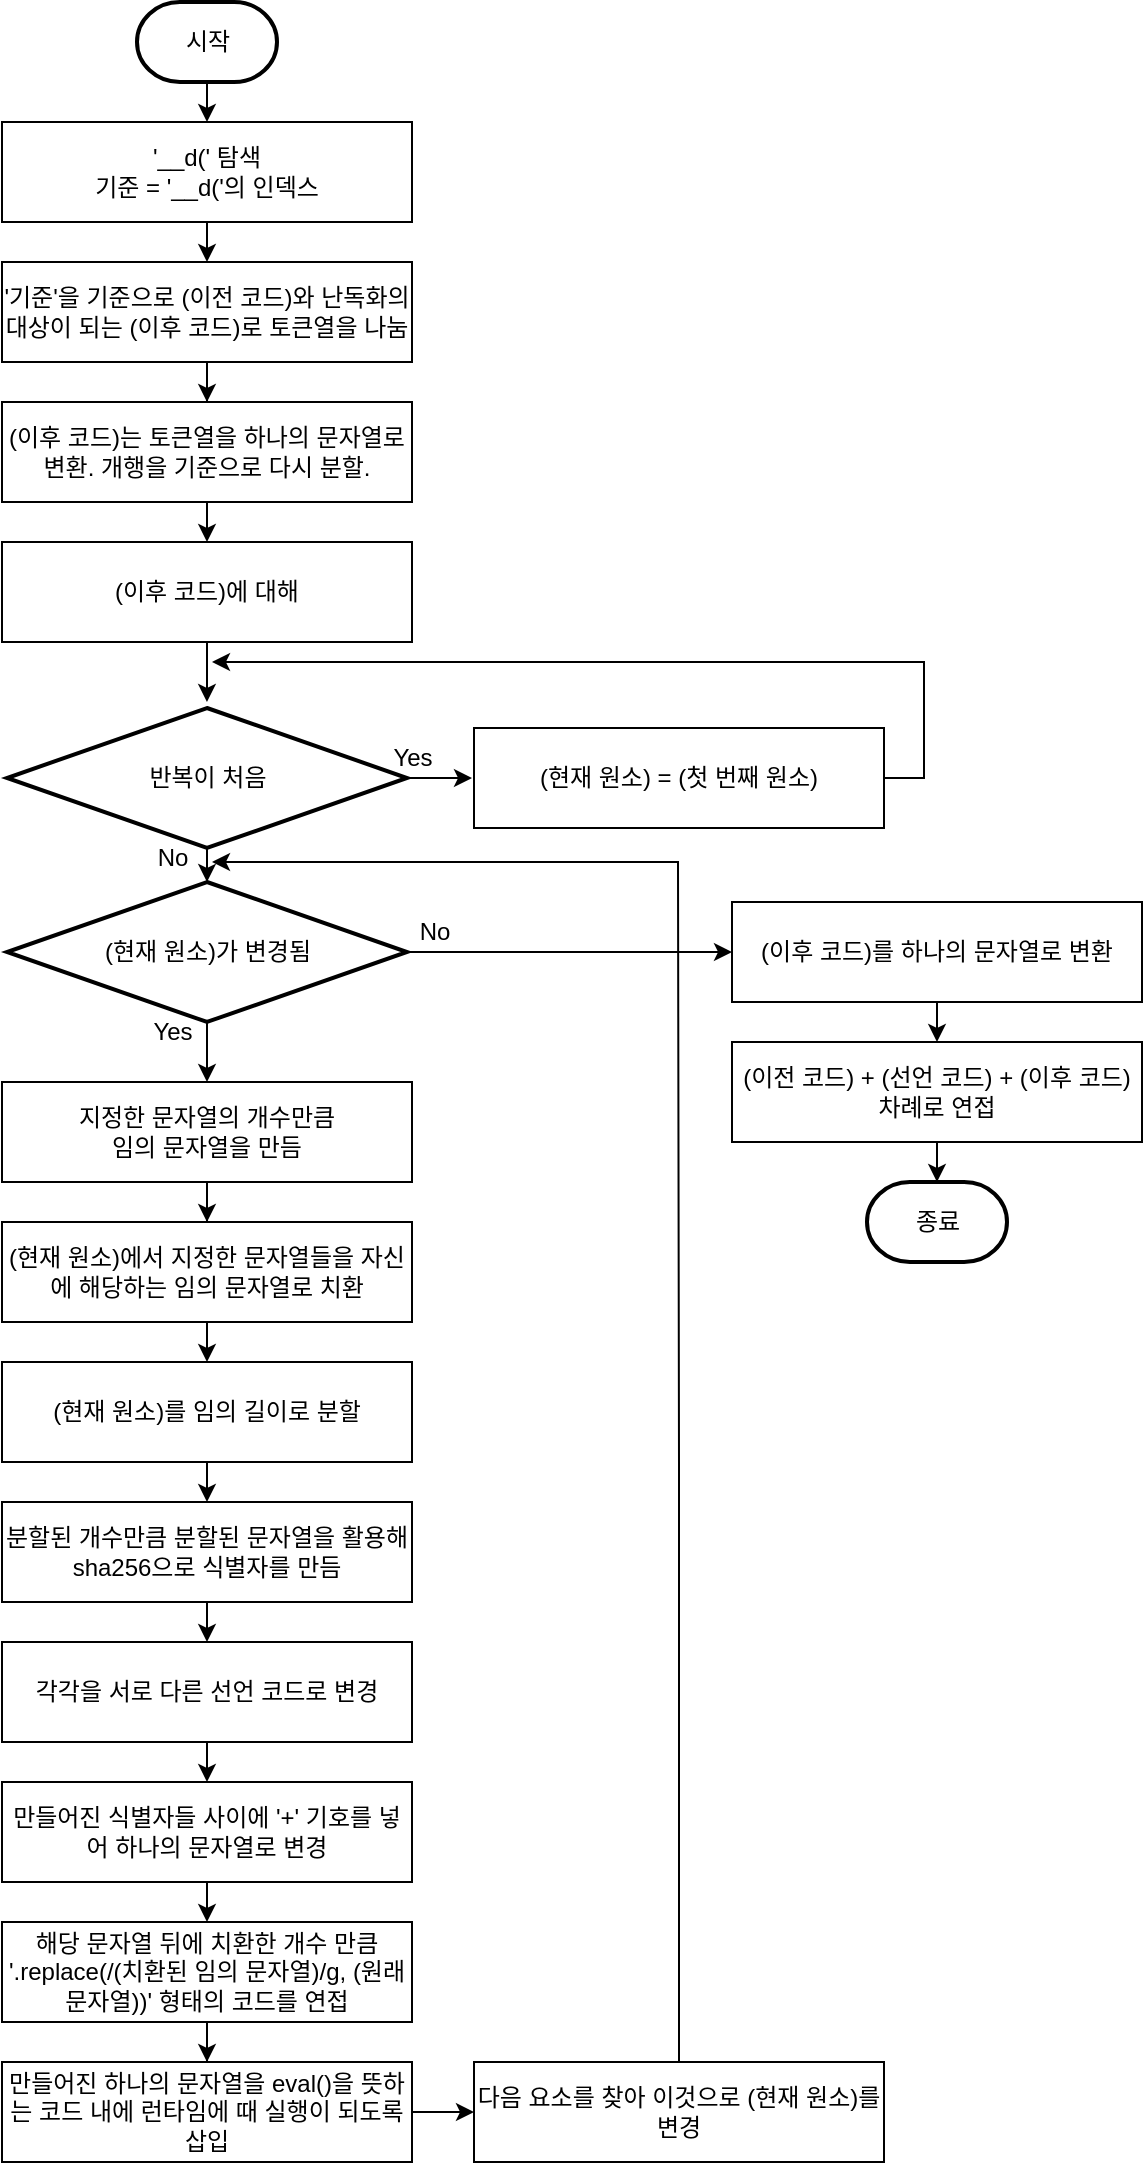 <mxfile version="22.1.11" type="github">
  <diagram id="C5RBs43oDa-KdzZeNtuy" name="Page-1">
    <mxGraphModel dx="1026" dy="681" grid="1" gridSize="10" guides="1" tooltips="1" connect="1" arrows="1" fold="1" page="1" pageScale="1" pageWidth="827" pageHeight="1169" math="0" shadow="0">
      <root>
        <mxCell id="WIyWlLk6GJQsqaUBKTNV-0" />
        <mxCell id="WIyWlLk6GJQsqaUBKTNV-1" parent="WIyWlLk6GJQsqaUBKTNV-0" />
        <mxCell id="zgXLXJdNspanAzjS0xrs-16" style="edgeStyle=orthogonalEdgeStyle;rounded=0;orthogonalLoop=1;jettySize=auto;html=1;exitX=0.5;exitY=1;exitDx=0;exitDy=0;exitPerimeter=0;entryX=0.5;entryY=0;entryDx=0;entryDy=0;" edge="1" parent="WIyWlLk6GJQsqaUBKTNV-1" source="zgXLXJdNspanAzjS0xrs-0" target="zgXLXJdNspanAzjS0xrs-1">
          <mxGeometry relative="1" as="geometry" />
        </mxCell>
        <mxCell id="zgXLXJdNspanAzjS0xrs-0" value="시작" style="strokeWidth=2;html=1;shape=mxgraph.flowchart.terminator;whiteSpace=wrap;" vertex="1" parent="WIyWlLk6GJQsqaUBKTNV-1">
          <mxGeometry x="142.5" y="40" width="70" height="40" as="geometry" />
        </mxCell>
        <mxCell id="zgXLXJdNspanAzjS0xrs-17" style="edgeStyle=orthogonalEdgeStyle;rounded=0;orthogonalLoop=1;jettySize=auto;html=1;exitX=0.5;exitY=1;exitDx=0;exitDy=0;entryX=0.5;entryY=0;entryDx=0;entryDy=0;" edge="1" parent="WIyWlLk6GJQsqaUBKTNV-1" source="zgXLXJdNspanAzjS0xrs-1" target="zgXLXJdNspanAzjS0xrs-2">
          <mxGeometry relative="1" as="geometry" />
        </mxCell>
        <mxCell id="zgXLXJdNspanAzjS0xrs-1" value="&#39;__d(&#39; 탐색&lt;br&gt;기준 = &#39;__d(&#39;의 인덱스" style="rounded=0;whiteSpace=wrap;html=1;" vertex="1" parent="WIyWlLk6GJQsqaUBKTNV-1">
          <mxGeometry x="75" y="100" width="205" height="50" as="geometry" />
        </mxCell>
        <mxCell id="zgXLXJdNspanAzjS0xrs-18" style="edgeStyle=orthogonalEdgeStyle;rounded=0;orthogonalLoop=1;jettySize=auto;html=1;exitX=0.5;exitY=1;exitDx=0;exitDy=0;" edge="1" parent="WIyWlLk6GJQsqaUBKTNV-1" source="zgXLXJdNspanAzjS0xrs-2" target="zgXLXJdNspanAzjS0xrs-3">
          <mxGeometry relative="1" as="geometry" />
        </mxCell>
        <mxCell id="zgXLXJdNspanAzjS0xrs-2" value="&#39;기준&#39;을 기준으로 (이전 코드)와 난독화의 대상이 되는 (이후 코드)로 토큰열을 나눔" style="rounded=0;whiteSpace=wrap;html=1;" vertex="1" parent="WIyWlLk6GJQsqaUBKTNV-1">
          <mxGeometry x="75" y="170" width="205" height="50" as="geometry" />
        </mxCell>
        <mxCell id="zgXLXJdNspanAzjS0xrs-19" style="edgeStyle=orthogonalEdgeStyle;rounded=0;orthogonalLoop=1;jettySize=auto;html=1;exitX=0.5;exitY=1;exitDx=0;exitDy=0;entryX=0.5;entryY=0;entryDx=0;entryDy=0;" edge="1" parent="WIyWlLk6GJQsqaUBKTNV-1" source="zgXLXJdNspanAzjS0xrs-3" target="zgXLXJdNspanAzjS0xrs-5">
          <mxGeometry relative="1" as="geometry" />
        </mxCell>
        <mxCell id="zgXLXJdNspanAzjS0xrs-3" value="(이후 코드)는 토큰열을 하나의 문자열로 변환. 개행을 기준으로 다시 분할." style="rounded=0;whiteSpace=wrap;html=1;" vertex="1" parent="WIyWlLk6GJQsqaUBKTNV-1">
          <mxGeometry x="75" y="240" width="205" height="50" as="geometry" />
        </mxCell>
        <mxCell id="zgXLXJdNspanAzjS0xrs-20" style="edgeStyle=orthogonalEdgeStyle;rounded=0;orthogonalLoop=1;jettySize=auto;html=1;exitX=0.5;exitY=1;exitDx=0;exitDy=0;" edge="1" parent="WIyWlLk6GJQsqaUBKTNV-1" source="zgXLXJdNspanAzjS0xrs-5">
          <mxGeometry relative="1" as="geometry">
            <mxPoint x="177.478" y="390" as="targetPoint" />
          </mxGeometry>
        </mxCell>
        <mxCell id="zgXLXJdNspanAzjS0xrs-5" value="(이후 코드)에 대해" style="rounded=0;whiteSpace=wrap;html=1;" vertex="1" parent="WIyWlLk6GJQsqaUBKTNV-1">
          <mxGeometry x="75" y="310" width="205" height="50" as="geometry" />
        </mxCell>
        <mxCell id="zgXLXJdNspanAzjS0xrs-21" style="edgeStyle=orthogonalEdgeStyle;rounded=0;orthogonalLoop=1;jettySize=auto;html=1;exitX=1;exitY=0.5;exitDx=0;exitDy=0;exitPerimeter=0;" edge="1" parent="WIyWlLk6GJQsqaUBKTNV-1" source="zgXLXJdNspanAzjS0xrs-6">
          <mxGeometry relative="1" as="geometry">
            <mxPoint x="310" y="427.696" as="targetPoint" />
          </mxGeometry>
        </mxCell>
        <mxCell id="zgXLXJdNspanAzjS0xrs-6" value="반복이 처음" style="strokeWidth=2;html=1;shape=mxgraph.flowchart.decision;whiteSpace=wrap;" vertex="1" parent="WIyWlLk6GJQsqaUBKTNV-1">
          <mxGeometry x="77.5" y="393" width="200" height="70" as="geometry" />
        </mxCell>
        <mxCell id="zgXLXJdNspanAzjS0xrs-23" style="edgeStyle=orthogonalEdgeStyle;rounded=0;orthogonalLoop=1;jettySize=auto;html=1;exitX=1;exitY=0.5;exitDx=0;exitDy=0;" edge="1" parent="WIyWlLk6GJQsqaUBKTNV-1" source="zgXLXJdNspanAzjS0xrs-7">
          <mxGeometry relative="1" as="geometry">
            <mxPoint x="180" y="370" as="targetPoint" />
            <Array as="points">
              <mxPoint x="536" y="428" />
              <mxPoint x="536" y="370" />
            </Array>
          </mxGeometry>
        </mxCell>
        <mxCell id="zgXLXJdNspanAzjS0xrs-7" value="(현재 원소) = (첫 번째 원소)" style="rounded=0;whiteSpace=wrap;html=1;" vertex="1" parent="WIyWlLk6GJQsqaUBKTNV-1">
          <mxGeometry x="311" y="403" width="205" height="50" as="geometry" />
        </mxCell>
        <mxCell id="zgXLXJdNspanAzjS0xrs-31" style="edgeStyle=orthogonalEdgeStyle;rounded=0;orthogonalLoop=1;jettySize=auto;html=1;exitX=0.5;exitY=1;exitDx=0;exitDy=0;" edge="1" parent="WIyWlLk6GJQsqaUBKTNV-1" source="zgXLXJdNspanAzjS0xrs-8" target="zgXLXJdNspanAzjS0xrs-9">
          <mxGeometry relative="1" as="geometry" />
        </mxCell>
        <mxCell id="zgXLXJdNspanAzjS0xrs-8" value="지정한 문자열의 개수만큼 &lt;br&gt;임의 문자열을 만듬" style="rounded=0;whiteSpace=wrap;html=1;" vertex="1" parent="WIyWlLk6GJQsqaUBKTNV-1">
          <mxGeometry x="75" y="580" width="205" height="50" as="geometry" />
        </mxCell>
        <mxCell id="zgXLXJdNspanAzjS0xrs-32" style="edgeStyle=orthogonalEdgeStyle;rounded=0;orthogonalLoop=1;jettySize=auto;html=1;exitX=0.5;exitY=1;exitDx=0;exitDy=0;entryX=0.5;entryY=0;entryDx=0;entryDy=0;" edge="1" parent="WIyWlLk6GJQsqaUBKTNV-1" source="zgXLXJdNspanAzjS0xrs-9" target="zgXLXJdNspanAzjS0xrs-10">
          <mxGeometry relative="1" as="geometry" />
        </mxCell>
        <mxCell id="zgXLXJdNspanAzjS0xrs-9" value="(현재 원소)에서 지정한 문자열들을 자신에 해당하는 임의 문자열로 치환" style="rounded=0;whiteSpace=wrap;html=1;" vertex="1" parent="WIyWlLk6GJQsqaUBKTNV-1">
          <mxGeometry x="75" y="650" width="205" height="50" as="geometry" />
        </mxCell>
        <mxCell id="zgXLXJdNspanAzjS0xrs-33" style="edgeStyle=orthogonalEdgeStyle;rounded=0;orthogonalLoop=1;jettySize=auto;html=1;exitX=0.5;exitY=1;exitDx=0;exitDy=0;entryX=0.5;entryY=0;entryDx=0;entryDy=0;" edge="1" parent="WIyWlLk6GJQsqaUBKTNV-1" source="zgXLXJdNspanAzjS0xrs-10" target="zgXLXJdNspanAzjS0xrs-12">
          <mxGeometry relative="1" as="geometry" />
        </mxCell>
        <mxCell id="zgXLXJdNspanAzjS0xrs-10" value="(현재 원소)를 임의 길이로 분할" style="rounded=0;whiteSpace=wrap;html=1;" vertex="1" parent="WIyWlLk6GJQsqaUBKTNV-1">
          <mxGeometry x="75" y="720" width="205" height="50" as="geometry" />
        </mxCell>
        <mxCell id="zgXLXJdNspanAzjS0xrs-35" style="edgeStyle=orthogonalEdgeStyle;rounded=0;orthogonalLoop=1;jettySize=auto;html=1;exitX=0.5;exitY=1;exitDx=0;exitDy=0;entryX=0.5;entryY=0;entryDx=0;entryDy=0;" edge="1" parent="WIyWlLk6GJQsqaUBKTNV-1" source="zgXLXJdNspanAzjS0xrs-11" target="zgXLXJdNspanAzjS0xrs-13">
          <mxGeometry relative="1" as="geometry" />
        </mxCell>
        <mxCell id="zgXLXJdNspanAzjS0xrs-11" value="각각을 서로 다른 선언 코드로 변경" style="rounded=0;whiteSpace=wrap;html=1;" vertex="1" parent="WIyWlLk6GJQsqaUBKTNV-1">
          <mxGeometry x="75" y="860" width="205" height="50" as="geometry" />
        </mxCell>
        <mxCell id="zgXLXJdNspanAzjS0xrs-34" style="edgeStyle=orthogonalEdgeStyle;rounded=0;orthogonalLoop=1;jettySize=auto;html=1;exitX=0.5;exitY=1;exitDx=0;exitDy=0;entryX=0.5;entryY=0;entryDx=0;entryDy=0;" edge="1" parent="WIyWlLk6GJQsqaUBKTNV-1" source="zgXLXJdNspanAzjS0xrs-12" target="zgXLXJdNspanAzjS0xrs-11">
          <mxGeometry relative="1" as="geometry" />
        </mxCell>
        <mxCell id="zgXLXJdNspanAzjS0xrs-12" value="분할된 개수만큼 분할된 문자열을 활용해 sha256으로 식별자를 만듬" style="rounded=0;whiteSpace=wrap;html=1;" vertex="1" parent="WIyWlLk6GJQsqaUBKTNV-1">
          <mxGeometry x="75" y="790" width="205" height="50" as="geometry" />
        </mxCell>
        <mxCell id="zgXLXJdNspanAzjS0xrs-36" style="edgeStyle=orthogonalEdgeStyle;rounded=0;orthogonalLoop=1;jettySize=auto;html=1;exitX=0.5;exitY=1;exitDx=0;exitDy=0;entryX=0.5;entryY=0;entryDx=0;entryDy=0;" edge="1" parent="WIyWlLk6GJQsqaUBKTNV-1" source="zgXLXJdNspanAzjS0xrs-13" target="zgXLXJdNspanAzjS0xrs-14">
          <mxGeometry relative="1" as="geometry" />
        </mxCell>
        <mxCell id="zgXLXJdNspanAzjS0xrs-13" value="만들어진 식별자들 사이에 &#39;+&#39; 기호를 넣어 하나의 문자열로 변경" style="rounded=0;whiteSpace=wrap;html=1;" vertex="1" parent="WIyWlLk6GJQsqaUBKTNV-1">
          <mxGeometry x="75" y="930" width="205" height="50" as="geometry" />
        </mxCell>
        <mxCell id="zgXLXJdNspanAzjS0xrs-37" style="edgeStyle=orthogonalEdgeStyle;rounded=0;orthogonalLoop=1;jettySize=auto;html=1;exitX=0.5;exitY=1;exitDx=0;exitDy=0;" edge="1" parent="WIyWlLk6GJQsqaUBKTNV-1" source="zgXLXJdNspanAzjS0xrs-14" target="zgXLXJdNspanAzjS0xrs-15">
          <mxGeometry relative="1" as="geometry" />
        </mxCell>
        <mxCell id="zgXLXJdNspanAzjS0xrs-14" value="해당 문자열 뒤에 치환한 개수 만큼 &#39;.replace(/(치환된 임의 문자열)/g, (원래 문자열))&#39; 형태의 코드를 연접" style="rounded=0;whiteSpace=wrap;html=1;" vertex="1" parent="WIyWlLk6GJQsqaUBKTNV-1">
          <mxGeometry x="75" y="1000" width="205" height="50" as="geometry" />
        </mxCell>
        <mxCell id="zgXLXJdNspanAzjS0xrs-39" style="edgeStyle=orthogonalEdgeStyle;rounded=0;orthogonalLoop=1;jettySize=auto;html=1;exitX=1;exitY=0.5;exitDx=0;exitDy=0;entryX=0;entryY=0.5;entryDx=0;entryDy=0;" edge="1" parent="WIyWlLk6GJQsqaUBKTNV-1" source="zgXLXJdNspanAzjS0xrs-15" target="zgXLXJdNspanAzjS0xrs-38">
          <mxGeometry relative="1" as="geometry" />
        </mxCell>
        <mxCell id="zgXLXJdNspanAzjS0xrs-15" value="만들어진 하나의 문자열을 eval()을 뜻하는 코드 내에 런타임에 때 실행이 되도록 삽입" style="rounded=0;whiteSpace=wrap;html=1;" vertex="1" parent="WIyWlLk6GJQsqaUBKTNV-1">
          <mxGeometry x="75" y="1070" width="205" height="50" as="geometry" />
        </mxCell>
        <mxCell id="zgXLXJdNspanAzjS0xrs-30" style="edgeStyle=orthogonalEdgeStyle;rounded=0;orthogonalLoop=1;jettySize=auto;html=1;exitX=0.5;exitY=1;exitDx=0;exitDy=0;exitPerimeter=0;entryX=0.5;entryY=0;entryDx=0;entryDy=0;" edge="1" parent="WIyWlLk6GJQsqaUBKTNV-1" source="zgXLXJdNspanAzjS0xrs-28" target="zgXLXJdNspanAzjS0xrs-8">
          <mxGeometry relative="1" as="geometry" />
        </mxCell>
        <mxCell id="zgXLXJdNspanAzjS0xrs-44" style="edgeStyle=orthogonalEdgeStyle;rounded=0;orthogonalLoop=1;jettySize=auto;html=1;exitX=1;exitY=0.5;exitDx=0;exitDy=0;exitPerimeter=0;entryX=0;entryY=0.5;entryDx=0;entryDy=0;" edge="1" parent="WIyWlLk6GJQsqaUBKTNV-1" source="zgXLXJdNspanAzjS0xrs-28" target="zgXLXJdNspanAzjS0xrs-42">
          <mxGeometry relative="1" as="geometry" />
        </mxCell>
        <mxCell id="zgXLXJdNspanAzjS0xrs-28" value="(현재 원소)가 변경됨" style="strokeWidth=2;html=1;shape=mxgraph.flowchart.decision;whiteSpace=wrap;" vertex="1" parent="WIyWlLk6GJQsqaUBKTNV-1">
          <mxGeometry x="77.5" y="480" width="200" height="70" as="geometry" />
        </mxCell>
        <mxCell id="zgXLXJdNspanAzjS0xrs-29" style="edgeStyle=orthogonalEdgeStyle;rounded=0;orthogonalLoop=1;jettySize=auto;html=1;exitX=0.5;exitY=1;exitDx=0;exitDy=0;exitPerimeter=0;entryX=0.5;entryY=0;entryDx=0;entryDy=0;entryPerimeter=0;" edge="1" parent="WIyWlLk6GJQsqaUBKTNV-1" source="zgXLXJdNspanAzjS0xrs-6" target="zgXLXJdNspanAzjS0xrs-28">
          <mxGeometry relative="1" as="geometry" />
        </mxCell>
        <mxCell id="zgXLXJdNspanAzjS0xrs-40" style="edgeStyle=orthogonalEdgeStyle;rounded=0;orthogonalLoop=1;jettySize=auto;html=1;exitX=0.5;exitY=0;exitDx=0;exitDy=0;" edge="1" parent="WIyWlLk6GJQsqaUBKTNV-1" source="zgXLXJdNspanAzjS0xrs-38">
          <mxGeometry relative="1" as="geometry">
            <mxPoint x="180" y="470" as="targetPoint" />
            <Array as="points">
              <mxPoint x="413" y="770" />
              <mxPoint x="413" y="770" />
            </Array>
          </mxGeometry>
        </mxCell>
        <mxCell id="zgXLXJdNspanAzjS0xrs-38" value="다음 요소를 찾아 이것으로 (현재 원소)를 변경" style="rounded=0;whiteSpace=wrap;html=1;" vertex="1" parent="WIyWlLk6GJQsqaUBKTNV-1">
          <mxGeometry x="311" y="1070" width="205" height="50" as="geometry" />
        </mxCell>
        <mxCell id="zgXLXJdNspanAzjS0xrs-41" value="(이전 코드) + (선언 코드) + (이후 코드) 차례로 연접" style="rounded=0;whiteSpace=wrap;html=1;" vertex="1" parent="WIyWlLk6GJQsqaUBKTNV-1">
          <mxGeometry x="440" y="560" width="205" height="50" as="geometry" />
        </mxCell>
        <mxCell id="zgXLXJdNspanAzjS0xrs-45" style="edgeStyle=orthogonalEdgeStyle;rounded=0;orthogonalLoop=1;jettySize=auto;html=1;exitX=0.5;exitY=1;exitDx=0;exitDy=0;entryX=0.5;entryY=0;entryDx=0;entryDy=0;" edge="1" parent="WIyWlLk6GJQsqaUBKTNV-1" source="zgXLXJdNspanAzjS0xrs-42" target="zgXLXJdNspanAzjS0xrs-41">
          <mxGeometry relative="1" as="geometry" />
        </mxCell>
        <mxCell id="zgXLXJdNspanAzjS0xrs-42" value="(이후 코드)를 하나의 문자열로 변환" style="rounded=0;whiteSpace=wrap;html=1;" vertex="1" parent="WIyWlLk6GJQsqaUBKTNV-1">
          <mxGeometry x="440" y="490" width="205" height="50" as="geometry" />
        </mxCell>
        <mxCell id="zgXLXJdNspanAzjS0xrs-43" value="종료" style="strokeWidth=2;html=1;shape=mxgraph.flowchart.terminator;whiteSpace=wrap;" vertex="1" parent="WIyWlLk6GJQsqaUBKTNV-1">
          <mxGeometry x="507.5" y="630" width="70" height="40" as="geometry" />
        </mxCell>
        <mxCell id="zgXLXJdNspanAzjS0xrs-46" style="edgeStyle=orthogonalEdgeStyle;rounded=0;orthogonalLoop=1;jettySize=auto;html=1;exitX=0.5;exitY=1;exitDx=0;exitDy=0;entryX=0.5;entryY=0;entryDx=0;entryDy=0;entryPerimeter=0;" edge="1" parent="WIyWlLk6GJQsqaUBKTNV-1" source="zgXLXJdNspanAzjS0xrs-41" target="zgXLXJdNspanAzjS0xrs-43">
          <mxGeometry relative="1" as="geometry" />
        </mxCell>
        <mxCell id="zgXLXJdNspanAzjS0xrs-47" value="Yes" style="text;html=1;align=center;verticalAlign=middle;resizable=0;points=[];autosize=1;strokeColor=none;fillColor=none;" vertex="1" parent="WIyWlLk6GJQsqaUBKTNV-1">
          <mxGeometry x="260" y="403" width="40" height="30" as="geometry" />
        </mxCell>
        <mxCell id="zgXLXJdNspanAzjS0xrs-48" value="No" style="text;html=1;align=center;verticalAlign=middle;resizable=0;points=[];autosize=1;strokeColor=none;fillColor=none;" vertex="1" parent="WIyWlLk6GJQsqaUBKTNV-1">
          <mxGeometry x="140" y="453" width="40" height="30" as="geometry" />
        </mxCell>
        <mxCell id="zgXLXJdNspanAzjS0xrs-49" value="No" style="text;html=1;align=center;verticalAlign=middle;resizable=0;points=[];autosize=1;strokeColor=none;fillColor=none;" vertex="1" parent="WIyWlLk6GJQsqaUBKTNV-1">
          <mxGeometry x="271" y="490" width="40" height="30" as="geometry" />
        </mxCell>
        <mxCell id="zgXLXJdNspanAzjS0xrs-50" value="Yes" style="text;html=1;align=center;verticalAlign=middle;resizable=0;points=[];autosize=1;strokeColor=none;fillColor=none;" vertex="1" parent="WIyWlLk6GJQsqaUBKTNV-1">
          <mxGeometry x="140" y="540" width="40" height="30" as="geometry" />
        </mxCell>
      </root>
    </mxGraphModel>
  </diagram>
</mxfile>
